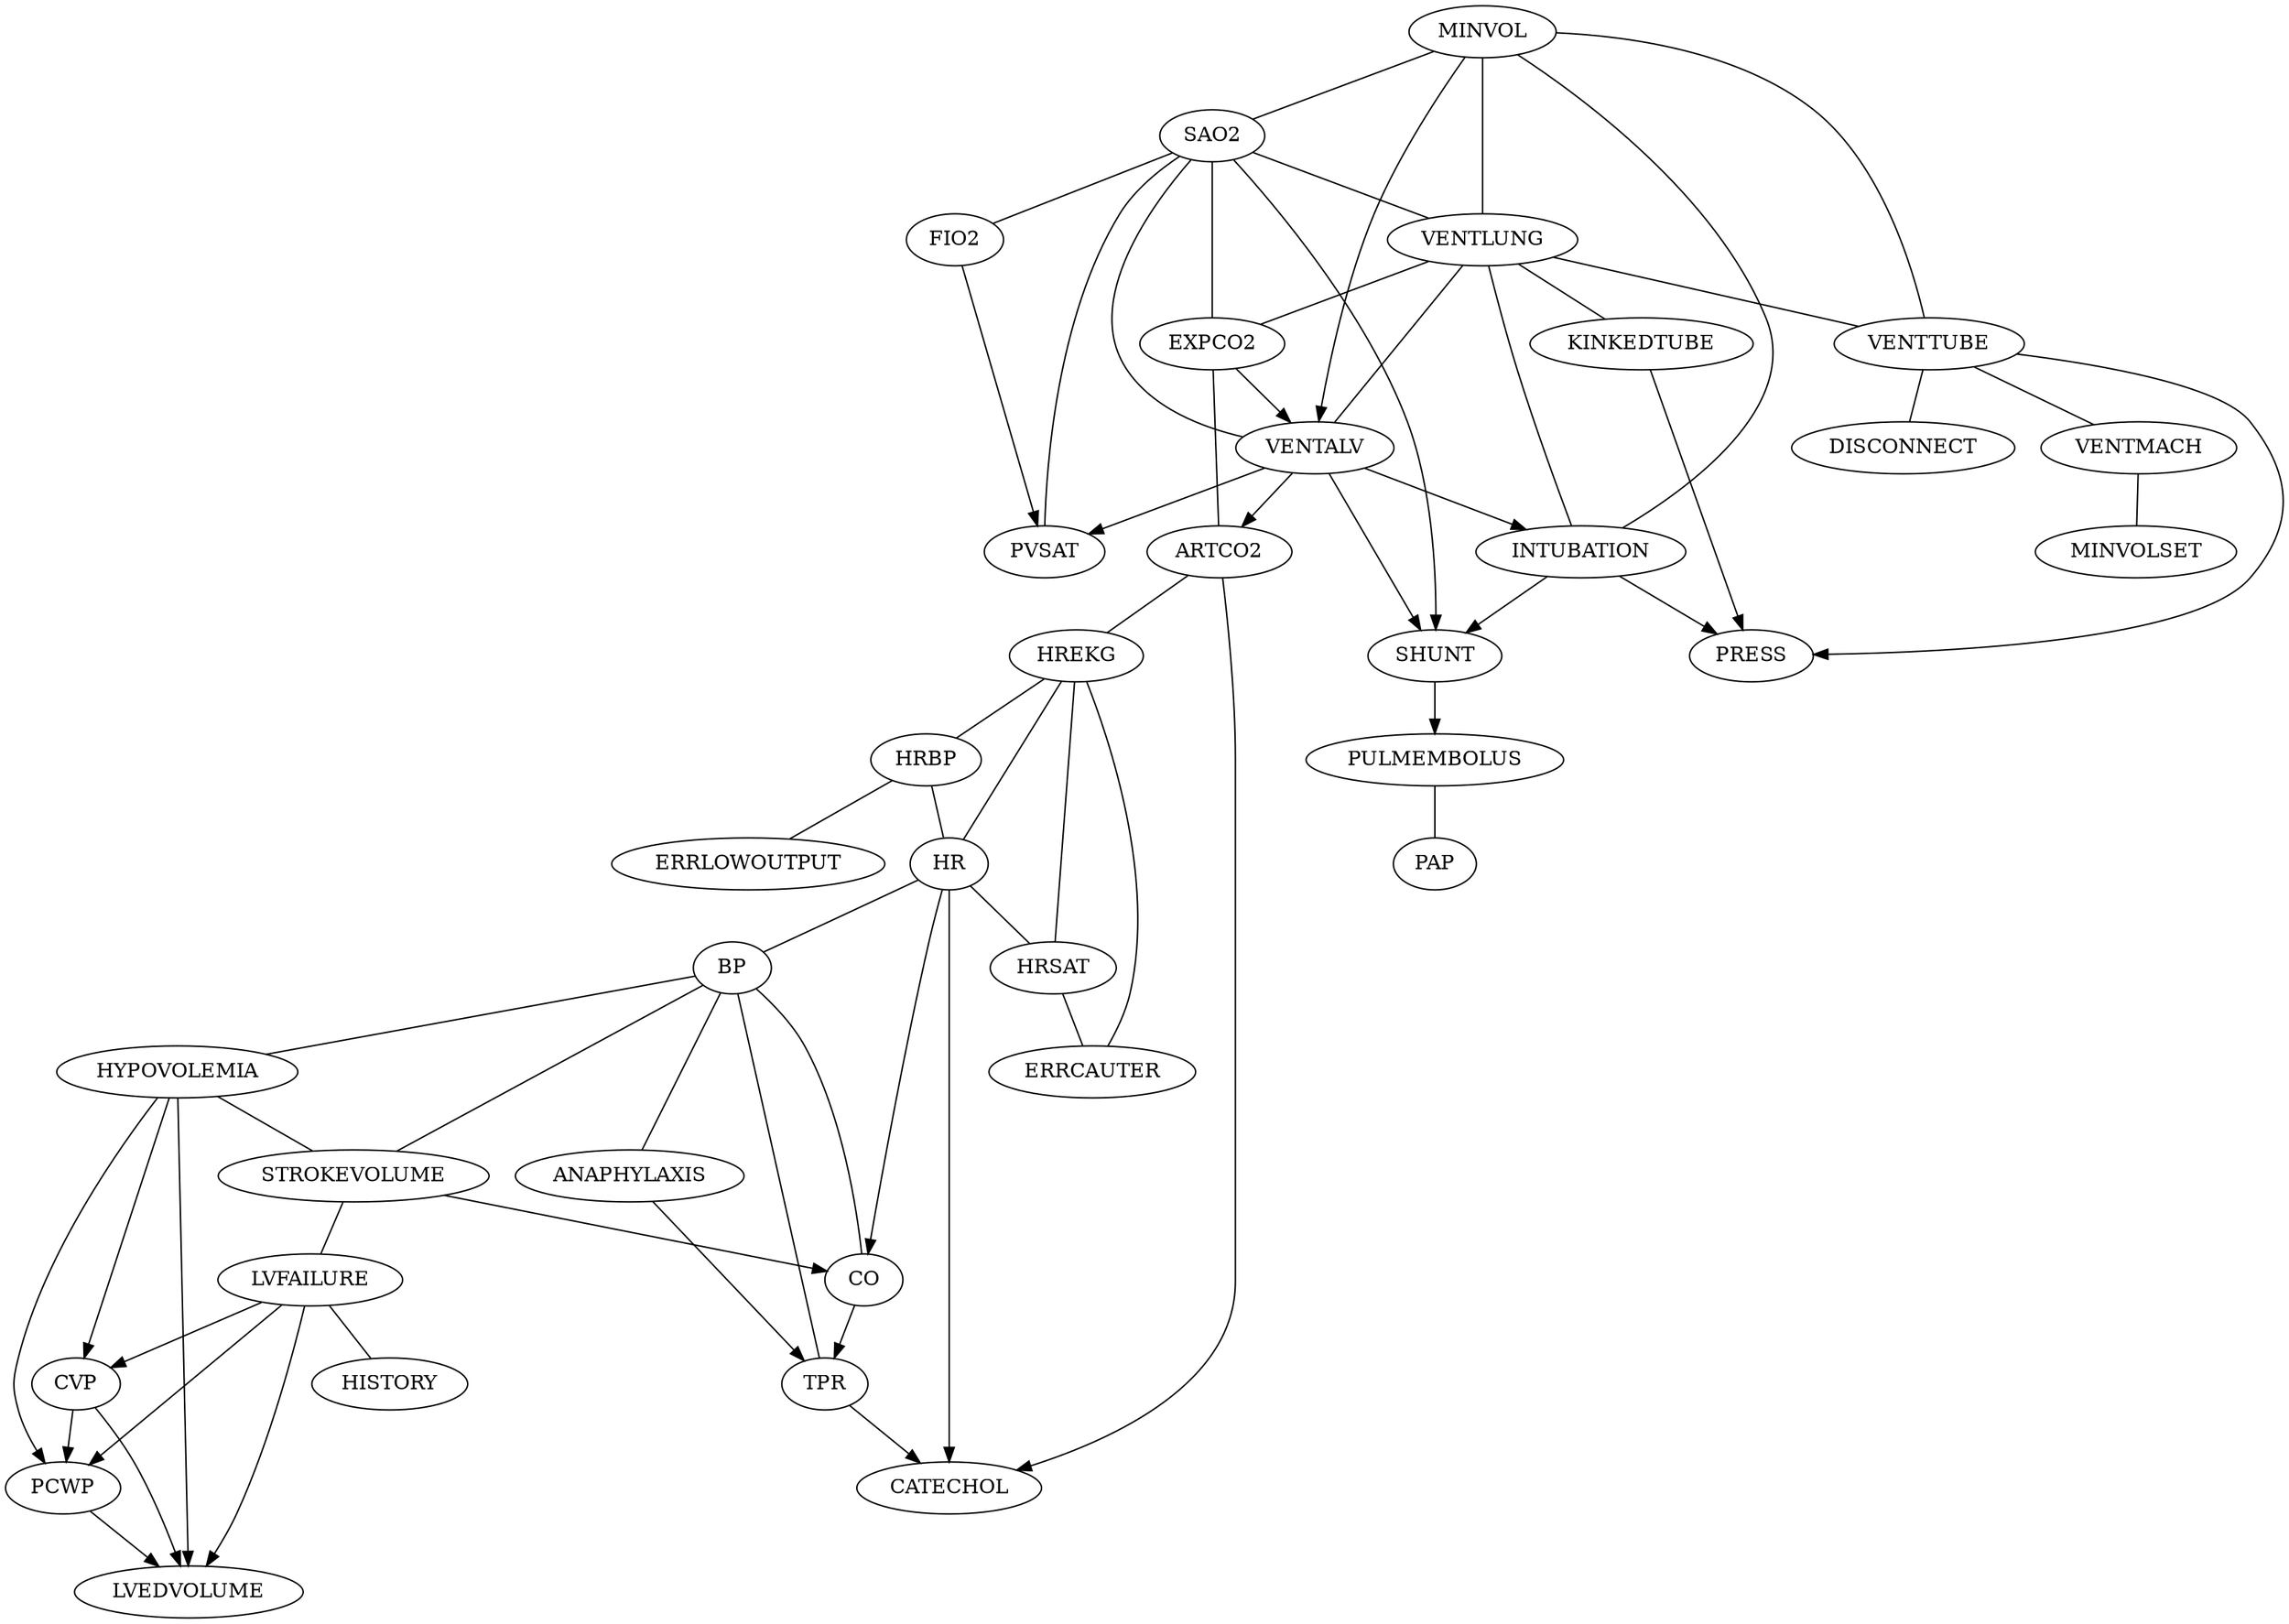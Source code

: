 digraph G {
    "HYPOVOLEMIA" -> "LVEDVOLUME";
    "MINVOL" -> "VENTALV";
    "ANAPHYLAXIS" -> "TPR";
    "VENTALV" -> "PVSAT";
    "VENTALV" -> "SHUNT";
    "ARTCO2" -> "CATECHOL";
    "PCWP" -> "LVEDVOLUME";
    "HYPOVOLEMIA" -> "PCWP";
    "LVFAILURE" -> "LVEDVOLUME";
    "EXPCO2" -> "VENTALV";
    "HR" -> "CO";
    "SAO2" -> "SHUNT";
    "CO" -> "TPR";
    "CVP" -> "PCWP";
    "VENTTUBE" -> "PRESS";
    "FIO2" -> "PVSAT";
    "HYPOVOLEMIA" -> "CVP";
    "VENTALV" -> "ARTCO2";
    "VENTALV" -> "INTUBATION";
    "HR" -> "CATECHOL";
    "INTUBATION" -> "PRESS";
    "CVP" -> "LVEDVOLUME";
    "SHUNT" -> "PULMEMBOLUS";
    "LVFAILURE" -> "PCWP";
    "INTUBATION" -> "SHUNT";
    "KINKEDTUBE" -> "PRESS";
    "STROKEVOLUME" -> "CO";
    "TPR" -> "CATECHOL";
    "LVFAILURE" -> "CVP";
    "BP" -> "TPR" [dir = none];
    "BP" -> "ANAPHYLAXIS" [dir = none];
    "BP" -> "HYPOVOLEMIA" [dir = none];
    "MINVOL" -> "SAO2" [dir = none];
    "MINVOL" -> "INTUBATION" [dir = none];
    "SAO2" -> "VENTALV" [dir = none];
    "PULMEMBOLUS" -> "PAP" [dir = none];
    "HREKG" -> "HR" [dir = none];
    "SAO2" -> "VENTLUNG" [dir = none];
    "HYPOVOLEMIA" -> "STROKEVOLUME" [dir = none];
    "STROKEVOLUME" -> "LVFAILURE" [dir = none];
    "VENTLUNG" -> "VENTALV" [dir = none];
    "VENTTUBE" -> "VENTMACH" [dir = none];
    "HREKG" -> "HRSAT" [dir = none];
    "VENTLUNG" -> "INTUBATION" [dir = none];
    "HRBP" -> "ERRLOWOUTPUT" [dir = none];
    "LVFAILURE" -> "HISTORY" [dir = none];
    "BP" -> "CO" [dir = none];
    "HR" -> "HRSAT" [dir = none];
    "ARTCO2" -> "HREKG" [dir = none];
    "SAO2" -> "EXPCO2" [dir = none];
    "HR" -> "BP" [dir = none];
    "VENTMACH" -> "MINVOLSET" [dir = none];
    "VENTLUNG" -> "EXPCO2" [dir = none];
    "VENTTUBE" -> "DISCONNECT" [dir = none];
    "SAO2" -> "FIO2" [dir = none];
    "EXPCO2" -> "ARTCO2" [dir = none];
    "VENTLUNG" -> "VENTTUBE" [dir = none];
    "SAO2" -> "PVSAT" [dir = none];
    "MINVOL" -> "VENTTUBE" [dir = none];
    "HREKG" -> "HRBP" [dir = none];
    "VENTLUNG" -> "KINKEDTUBE" [dir = none];
    "HRBP" -> "HR" [dir = none];
    "HREKG" -> "ERRCAUTER" [dir = none];
    "BP" -> "STROKEVOLUME" [dir = none];
    "HRSAT" -> "ERRCAUTER" [dir = none];
    "MINVOL" -> "VENTLUNG" [dir = none];
}
